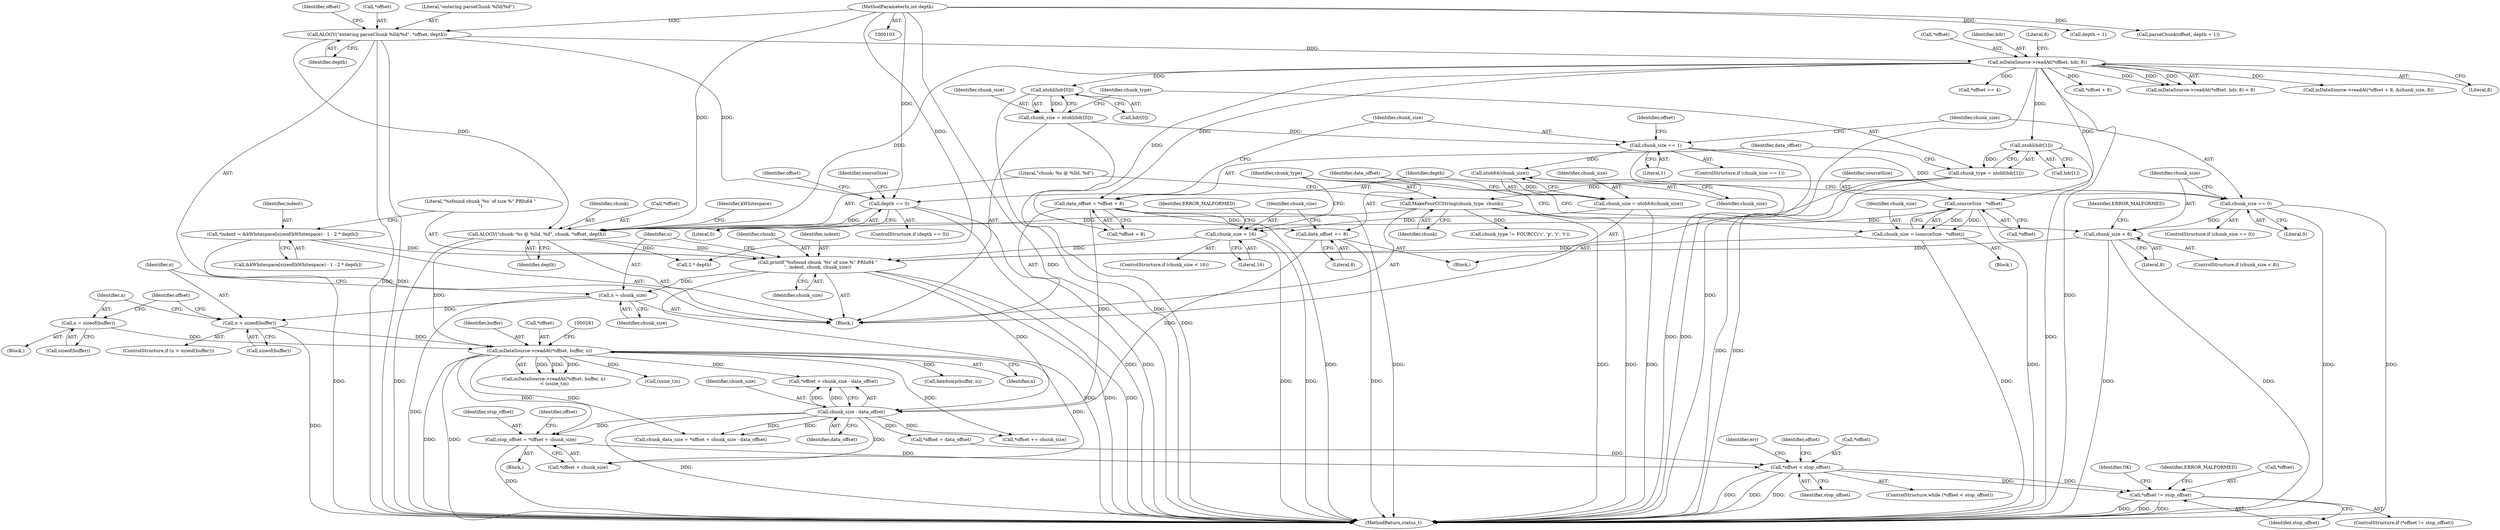 digraph "0_Android_463a6f807e187828442949d1924e143cf07778c6@integer" {
"1000324" [label="(Call,stop_offset = *offset + chunk_size)"];
"1000275" [label="(Call,mDataSource->readAt(*offset, buffer, n))"];
"1000229" [label="(Call,ALOGV(\"chunk: %s @ %lld, %d\", chunk, *offset, depth))"];
"1000226" [label="(Call,MakeFourCCString(chunk_type, chunk))"];
"1000132" [label="(Call,chunk_type = ntohl(hdr[1]))"];
"1000134" [label="(Call,ntohl(hdr[1]))"];
"1000115" [label="(Call,mDataSource->readAt(*offset, hdr, 8))"];
"1000107" [label="(Call,ALOGV(\"entering parseChunk %lld/%d\", *offset, depth))"];
"1000105" [label="(MethodParameterIn,int depth)"];
"1000199" [label="(Call,sourceSize - *offset)"];
"1000185" [label="(Call,depth == 0)"];
"1000264" [label="(Call,n > sizeof(buffer))"];
"1000260" [label="(Call,n = chunk_size)"];
"1000253" [label="(Call,printf(\"%sfound chunk '%s' of size %\" PRIu64 \"\n\", indent, chunk, chunk_size))"];
"1000240" [label="(Call,*indent = &kWhitespace[sizeof(kWhitespace) - 1 - 2 * depth])"];
"1000172" [label="(Call,chunk_size < 16)"];
"1000164" [label="(Call,chunk_size = ntoh64(chunk_size))"];
"1000166" [label="(Call,ntoh64(chunk_size))"];
"1000146" [label="(Call,chunk_size == 1)"];
"1000125" [label="(Call,chunk_size = ntohl(hdr[0]))"];
"1000127" [label="(Call,ntohl(hdr[0]))"];
"1000219" [label="(Call,chunk_size < 8)"];
"1000180" [label="(Call,chunk_size == 0)"];
"1000197" [label="(Call,chunk_size = (sourceSize - *offset))"];
"1000269" [label="(Call,n = sizeof(buffer))"];
"1000296" [label="(Call,chunk_size - data_offset)"];
"1000168" [label="(Call,data_offset += 8)"];
"1000139" [label="(Call,data_offset = *offset + 8)"];
"1000335" [label="(Call,*offset < stop_offset)"];
"1000356" [label="(Call,*offset != stop_offset)"];
"1000135" [label="(Call,hdr[1])"];
"1000219" [label="(Call,chunk_size < 8)"];
"1000263" [label="(ControlStructure,if (n > sizeof(buffer)))"];
"1000274" [label="(Call,mDataSource->readAt(*offset, buffer, n)\n < (ssize_t)n)"];
"1000357" [label="(Call,*offset)"];
"1000116" [label="(Call,*offset)"];
"1000257" [label="(Identifier,chunk_size)"];
"1000250" [label="(Call,2 * depth)"];
"1000213" [label="(Identifier,offset)"];
"1000280" [label="(Call,(ssize_t)n)"];
"1000199" [label="(Call,sourceSize - *offset)"];
"1000232" [label="(Call,*offset)"];
"1000266" [label="(Call,sizeof(buffer))"];
"1000179" [label="(ControlStructure,if (chunk_size == 0))"];
"1000297" [label="(Identifier,chunk_size)"];
"1000107" [label="(Call,ALOGV(\"entering parseChunk %lld/%d\", *offset, depth))"];
"1000125" [label="(Call,chunk_size = ntohl(hdr[0]))"];
"1000229" [label="(Call,ALOGV(\"chunk: %s @ %lld, %d\", chunk, *offset, depth))"];
"1000291" [label="(Call,chunk_data_size = *offset + chunk_size - data_offset)"];
"1000165" [label="(Identifier,chunk_size)"];
"1000275" [label="(Call,mDataSource->readAt(*offset, buffer, n))"];
"1000254" [label="(Literal,\"%sfound chunk '%s' of size %\" PRIu64 \"\n\")"];
"1000345" [label="(Call,depth + 1)"];
"1000134" [label="(Call,ntohl(hdr[1]))"];
"1000196" [label="(Block,)"];
"1000230" [label="(Literal,\"chunk: %s @ %lld, %d\")"];
"1000270" [label="(Identifier,n)"];
"1000278" [label="(Identifier,buffer)"];
"1000172" [label="(Call,chunk_size < 16)"];
"1000186" [label="(Identifier,depth)"];
"1000147" [label="(Identifier,chunk_size)"];
"1000356" [label="(Call,*offset != stop_offset)"];
"1002918" [label="(MethodReturn,status_t)"];
"1000228" [label="(Identifier,chunk)"];
"1000118" [label="(Identifier,hdr)"];
"1000293" [label="(Call,*offset + chunk_size - data_offset)"];
"1000185" [label="(Call,depth == 0)"];
"1000166" [label="(Call,ntoh64(chunk_size))"];
"1000261" [label="(Identifier,n)"];
"1000127" [label="(Call,ntohl(hdr[0]))"];
"1000132" [label="(Call,chunk_type = ntohl(hdr[1]))"];
"1000177" [label="(Identifier,ERROR_MALFORMED)"];
"1000277" [label="(Identifier,offset)"];
"1000286" [label="(Call,hexdump(buffer, n))"];
"1000211" [label="(Call,*offset += 4)"];
"1000148" [label="(Literal,1)"];
"1000170" [label="(Literal,8)"];
"1000140" [label="(Identifier,data_offset)"];
"1000167" [label="(Identifier,chunk_size)"];
"1000364" [label="(Identifier,OK)"];
"1000174" [label="(Literal,16)"];
"1000149" [label="(Block,)"];
"1000260" [label="(Call,n = chunk_size)"];
"1000164" [label="(Call,chunk_size = ntoh64(chunk_size))"];
"1000184" [label="(ControlStructure,if (depth == 0))"];
"1000182" [label="(Literal,0)"];
"1000359" [label="(Identifier,stop_offset)"];
"1000141" [label="(Call,*offset + 8)"];
"1000343" [label="(Call,parseChunk(offset, depth + 1))"];
"1000126" [label="(Identifier,chunk_size)"];
"1000139" [label="(Call,data_offset = *offset + 8)"];
"1000221" [label="(Literal,8)"];
"1000332" [label="(Identifier,offset)"];
"1000237" [label="(Identifier,kWhitespace)"];
"1000298" [label="(Identifier,data_offset)"];
"1000231" [label="(Identifier,chunk)"];
"1000342" [label="(Identifier,err)"];
"1000117" [label="(Identifier,offset)"];
"1000240" [label="(Call,*indent = &kWhitespace[sizeof(kWhitespace) - 1 - 2 * depth])"];
"1000119" [label="(Literal,8)"];
"1000324" [label="(Call,stop_offset = *offset + chunk_size)"];
"1000224" [label="(Identifier,ERROR_MALFORMED)"];
"1000268" [label="(Block,)"];
"1000128" [label="(Call,hdr[0])"];
"1000111" [label="(Identifier,depth)"];
"1000187" [label="(Literal,0)"];
"1000115" [label="(Call,mDataSource->readAt(*offset, hdr, 8))"];
"1000201" [label="(Call,*offset)"];
"1000279" [label="(Identifier,n)"];
"1000169" [label="(Identifier,data_offset)"];
"1000109" [label="(Call,*offset)"];
"1000256" [label="(Identifier,chunk)"];
"1000296" [label="(Call,chunk_size - data_offset)"];
"1000168" [label="(Call,data_offset += 8)"];
"1000358" [label="(Identifier,offset)"];
"1000200" [label="(Identifier,sourceSize)"];
"1000181" [label="(Identifier,chunk_size)"];
"1000264" [label="(Call,n > sizeof(buffer))"];
"1000330" [label="(Call,*offset = data_offset)"];
"1000338" [label="(Identifier,stop_offset)"];
"1000322" [label="(Block,)"];
"1000220" [label="(Identifier,chunk_size)"];
"1000153" [label="(Call,*offset + 8)"];
"1000218" [label="(ControlStructure,if (chunk_size < 8))"];
"1000325" [label="(Identifier,stop_offset)"];
"1000180" [label="(Call,chunk_size == 0)"];
"1000253" [label="(Call,printf(\"%sfound chunk '%s' of size %\" PRIu64 \"\n\", indent, chunk, chunk_size))"];
"1000120" [label="(Literal,8)"];
"1000234" [label="(Identifier,depth)"];
"1000198" [label="(Identifier,chunk_size)"];
"1000197" [label="(Call,chunk_size = (sourceSize - *offset))"];
"1000269" [label="(Call,n = sizeof(buffer))"];
"1000146" [label="(Call,chunk_size == 1)"];
"1000326" [label="(Call,*offset + chunk_size)"];
"1000265" [label="(Identifier,n)"];
"1000155" [label="(Identifier,offset)"];
"1002911" [label="(Call,*offset += chunk_size)"];
"1000194" [label="(Identifier,sourceSize)"];
"1000108" [label="(Literal,\"entering parseChunk %lld/%d\")"];
"1000271" [label="(Call,sizeof(buffer))"];
"1000334" [label="(ControlStructure,while (*offset < stop_offset))"];
"1000242" [label="(Call,&kWhitespace[sizeof(kWhitespace) - 1 - 2 * depth])"];
"1000262" [label="(Identifier,chunk_size)"];
"1000133" [label="(Identifier,chunk_type)"];
"1000173" [label="(Identifier,chunk_size)"];
"1000301" [label="(Call,chunk_type != FOURCC('c', 'p', 'r', 't'))"];
"1000241" [label="(Identifier,indent)"];
"1000114" [label="(Call,mDataSource->readAt(*offset, hdr, 8) < 8)"];
"1000227" [label="(Identifier,chunk_type)"];
"1000335" [label="(Call,*offset < stop_offset)"];
"1000145" [label="(ControlStructure,if (chunk_size == 1))"];
"1000355" [label="(ControlStructure,if (*offset != stop_offset))"];
"1000105" [label="(MethodParameterIn,int depth)"];
"1000152" [label="(Call,mDataSource->readAt(*offset + 8, &chunk_size, 8))"];
"1000336" [label="(Call,*offset)"];
"1000276" [label="(Call,*offset)"];
"1000106" [label="(Block,)"];
"1000226" [label="(Call,MakeFourCCString(chunk_type, chunk))"];
"1000171" [label="(ControlStructure,if (chunk_size < 16))"];
"1000362" [label="(Identifier,ERROR_MALFORMED)"];
"1000255" [label="(Identifier,indent)"];
"1000324" -> "1000322"  [label="AST: "];
"1000324" -> "1000326"  [label="CFG: "];
"1000325" -> "1000324"  [label="AST: "];
"1000326" -> "1000324"  [label="AST: "];
"1000332" -> "1000324"  [label="CFG: "];
"1000324" -> "1002918"  [label="DDG: "];
"1000275" -> "1000324"  [label="DDG: "];
"1000296" -> "1000324"  [label="DDG: "];
"1000324" -> "1000335"  [label="DDG: "];
"1000275" -> "1000274"  [label="AST: "];
"1000275" -> "1000279"  [label="CFG: "];
"1000276" -> "1000275"  [label="AST: "];
"1000278" -> "1000275"  [label="AST: "];
"1000279" -> "1000275"  [label="AST: "];
"1000281" -> "1000275"  [label="CFG: "];
"1000275" -> "1002918"  [label="DDG: "];
"1000275" -> "1002918"  [label="DDG: "];
"1000275" -> "1000274"  [label="DDG: "];
"1000275" -> "1000274"  [label="DDG: "];
"1000275" -> "1000274"  [label="DDG: "];
"1000229" -> "1000275"  [label="DDG: "];
"1000264" -> "1000275"  [label="DDG: "];
"1000269" -> "1000275"  [label="DDG: "];
"1000275" -> "1000280"  [label="DDG: "];
"1000275" -> "1000286"  [label="DDG: "];
"1000275" -> "1000291"  [label="DDG: "];
"1000275" -> "1000293"  [label="DDG: "];
"1000275" -> "1000326"  [label="DDG: "];
"1000275" -> "1002911"  [label="DDG: "];
"1000229" -> "1000106"  [label="AST: "];
"1000229" -> "1000234"  [label="CFG: "];
"1000230" -> "1000229"  [label="AST: "];
"1000231" -> "1000229"  [label="AST: "];
"1000232" -> "1000229"  [label="AST: "];
"1000234" -> "1000229"  [label="AST: "];
"1000237" -> "1000229"  [label="CFG: "];
"1000229" -> "1002918"  [label="DDG: "];
"1000226" -> "1000229"  [label="DDG: "];
"1000199" -> "1000229"  [label="DDG: "];
"1000115" -> "1000229"  [label="DDG: "];
"1000185" -> "1000229"  [label="DDG: "];
"1000107" -> "1000229"  [label="DDG: "];
"1000105" -> "1000229"  [label="DDG: "];
"1000229" -> "1000250"  [label="DDG: "];
"1000229" -> "1000253"  [label="DDG: "];
"1000226" -> "1000106"  [label="AST: "];
"1000226" -> "1000228"  [label="CFG: "];
"1000227" -> "1000226"  [label="AST: "];
"1000228" -> "1000226"  [label="AST: "];
"1000230" -> "1000226"  [label="CFG: "];
"1000226" -> "1002918"  [label="DDG: "];
"1000226" -> "1002918"  [label="DDG: "];
"1000132" -> "1000226"  [label="DDG: "];
"1000226" -> "1000301"  [label="DDG: "];
"1000132" -> "1000106"  [label="AST: "];
"1000132" -> "1000134"  [label="CFG: "];
"1000133" -> "1000132"  [label="AST: "];
"1000134" -> "1000132"  [label="AST: "];
"1000140" -> "1000132"  [label="CFG: "];
"1000132" -> "1002918"  [label="DDG: "];
"1000132" -> "1002918"  [label="DDG: "];
"1000134" -> "1000132"  [label="DDG: "];
"1000134" -> "1000135"  [label="CFG: "];
"1000135" -> "1000134"  [label="AST: "];
"1000134" -> "1002918"  [label="DDG: "];
"1000115" -> "1000134"  [label="DDG: "];
"1000115" -> "1000114"  [label="AST: "];
"1000115" -> "1000119"  [label="CFG: "];
"1000116" -> "1000115"  [label="AST: "];
"1000118" -> "1000115"  [label="AST: "];
"1000119" -> "1000115"  [label="AST: "];
"1000120" -> "1000115"  [label="CFG: "];
"1000115" -> "1002918"  [label="DDG: "];
"1000115" -> "1002918"  [label="DDG: "];
"1000115" -> "1000114"  [label="DDG: "];
"1000115" -> "1000114"  [label="DDG: "];
"1000115" -> "1000114"  [label="DDG: "];
"1000107" -> "1000115"  [label="DDG: "];
"1000115" -> "1000127"  [label="DDG: "];
"1000115" -> "1000139"  [label="DDG: "];
"1000115" -> "1000141"  [label="DDG: "];
"1000115" -> "1000152"  [label="DDG: "];
"1000115" -> "1000153"  [label="DDG: "];
"1000115" -> "1000199"  [label="DDG: "];
"1000115" -> "1000211"  [label="DDG: "];
"1000107" -> "1000106"  [label="AST: "];
"1000107" -> "1000111"  [label="CFG: "];
"1000108" -> "1000107"  [label="AST: "];
"1000109" -> "1000107"  [label="AST: "];
"1000111" -> "1000107"  [label="AST: "];
"1000117" -> "1000107"  [label="CFG: "];
"1000107" -> "1002918"  [label="DDG: "];
"1000107" -> "1002918"  [label="DDG: "];
"1000105" -> "1000107"  [label="DDG: "];
"1000107" -> "1000185"  [label="DDG: "];
"1000105" -> "1000103"  [label="AST: "];
"1000105" -> "1002918"  [label="DDG: "];
"1000105" -> "1000185"  [label="DDG: "];
"1000105" -> "1000250"  [label="DDG: "];
"1000105" -> "1000343"  [label="DDG: "];
"1000105" -> "1000345"  [label="DDG: "];
"1000199" -> "1000197"  [label="AST: "];
"1000199" -> "1000201"  [label="CFG: "];
"1000200" -> "1000199"  [label="AST: "];
"1000201" -> "1000199"  [label="AST: "];
"1000197" -> "1000199"  [label="CFG: "];
"1000199" -> "1002918"  [label="DDG: "];
"1000199" -> "1000197"  [label="DDG: "];
"1000199" -> "1000197"  [label="DDG: "];
"1000185" -> "1000184"  [label="AST: "];
"1000185" -> "1000187"  [label="CFG: "];
"1000186" -> "1000185"  [label="AST: "];
"1000187" -> "1000185"  [label="AST: "];
"1000194" -> "1000185"  [label="CFG: "];
"1000213" -> "1000185"  [label="CFG: "];
"1000185" -> "1002918"  [label="DDG: "];
"1000185" -> "1002918"  [label="DDG: "];
"1000264" -> "1000263"  [label="AST: "];
"1000264" -> "1000266"  [label="CFG: "];
"1000265" -> "1000264"  [label="AST: "];
"1000266" -> "1000264"  [label="AST: "];
"1000270" -> "1000264"  [label="CFG: "];
"1000277" -> "1000264"  [label="CFG: "];
"1000264" -> "1002918"  [label="DDG: "];
"1000260" -> "1000264"  [label="DDG: "];
"1000260" -> "1000106"  [label="AST: "];
"1000260" -> "1000262"  [label="CFG: "];
"1000261" -> "1000260"  [label="AST: "];
"1000262" -> "1000260"  [label="AST: "];
"1000265" -> "1000260"  [label="CFG: "];
"1000260" -> "1002918"  [label="DDG: "];
"1000253" -> "1000260"  [label="DDG: "];
"1000253" -> "1000106"  [label="AST: "];
"1000253" -> "1000257"  [label="CFG: "];
"1000254" -> "1000253"  [label="AST: "];
"1000255" -> "1000253"  [label="AST: "];
"1000256" -> "1000253"  [label="AST: "];
"1000257" -> "1000253"  [label="AST: "];
"1000261" -> "1000253"  [label="CFG: "];
"1000253" -> "1002918"  [label="DDG: "];
"1000253" -> "1002918"  [label="DDG: "];
"1000253" -> "1002918"  [label="DDG: "];
"1000240" -> "1000253"  [label="DDG: "];
"1000172" -> "1000253"  [label="DDG: "];
"1000219" -> "1000253"  [label="DDG: "];
"1000197" -> "1000253"  [label="DDG: "];
"1000253" -> "1000296"  [label="DDG: "];
"1000240" -> "1000106"  [label="AST: "];
"1000240" -> "1000242"  [label="CFG: "];
"1000241" -> "1000240"  [label="AST: "];
"1000242" -> "1000240"  [label="AST: "];
"1000254" -> "1000240"  [label="CFG: "];
"1000240" -> "1002918"  [label="DDG: "];
"1000172" -> "1000171"  [label="AST: "];
"1000172" -> "1000174"  [label="CFG: "];
"1000173" -> "1000172"  [label="AST: "];
"1000174" -> "1000172"  [label="AST: "];
"1000177" -> "1000172"  [label="CFG: "];
"1000227" -> "1000172"  [label="CFG: "];
"1000172" -> "1002918"  [label="DDG: "];
"1000172" -> "1002918"  [label="DDG: "];
"1000164" -> "1000172"  [label="DDG: "];
"1000164" -> "1000149"  [label="AST: "];
"1000164" -> "1000166"  [label="CFG: "];
"1000165" -> "1000164"  [label="AST: "];
"1000166" -> "1000164"  [label="AST: "];
"1000169" -> "1000164"  [label="CFG: "];
"1000164" -> "1002918"  [label="DDG: "];
"1000166" -> "1000164"  [label="DDG: "];
"1000166" -> "1000167"  [label="CFG: "];
"1000167" -> "1000166"  [label="AST: "];
"1000146" -> "1000166"  [label="DDG: "];
"1000146" -> "1000145"  [label="AST: "];
"1000146" -> "1000148"  [label="CFG: "];
"1000147" -> "1000146"  [label="AST: "];
"1000148" -> "1000146"  [label="AST: "];
"1000155" -> "1000146"  [label="CFG: "];
"1000181" -> "1000146"  [label="CFG: "];
"1000146" -> "1002918"  [label="DDG: "];
"1000146" -> "1002918"  [label="DDG: "];
"1000125" -> "1000146"  [label="DDG: "];
"1000146" -> "1000180"  [label="DDG: "];
"1000125" -> "1000106"  [label="AST: "];
"1000125" -> "1000127"  [label="CFG: "];
"1000126" -> "1000125"  [label="AST: "];
"1000127" -> "1000125"  [label="AST: "];
"1000133" -> "1000125"  [label="CFG: "];
"1000125" -> "1002918"  [label="DDG: "];
"1000127" -> "1000125"  [label="DDG: "];
"1000127" -> "1000128"  [label="CFG: "];
"1000128" -> "1000127"  [label="AST: "];
"1000127" -> "1002918"  [label="DDG: "];
"1000219" -> "1000218"  [label="AST: "];
"1000219" -> "1000221"  [label="CFG: "];
"1000220" -> "1000219"  [label="AST: "];
"1000221" -> "1000219"  [label="AST: "];
"1000224" -> "1000219"  [label="CFG: "];
"1000227" -> "1000219"  [label="CFG: "];
"1000219" -> "1002918"  [label="DDG: "];
"1000219" -> "1002918"  [label="DDG: "];
"1000180" -> "1000219"  [label="DDG: "];
"1000180" -> "1000179"  [label="AST: "];
"1000180" -> "1000182"  [label="CFG: "];
"1000181" -> "1000180"  [label="AST: "];
"1000182" -> "1000180"  [label="AST: "];
"1000186" -> "1000180"  [label="CFG: "];
"1000220" -> "1000180"  [label="CFG: "];
"1000180" -> "1002918"  [label="DDG: "];
"1000180" -> "1002918"  [label="DDG: "];
"1000197" -> "1000196"  [label="AST: "];
"1000198" -> "1000197"  [label="AST: "];
"1000227" -> "1000197"  [label="CFG: "];
"1000197" -> "1002918"  [label="DDG: "];
"1000269" -> "1000268"  [label="AST: "];
"1000269" -> "1000271"  [label="CFG: "];
"1000270" -> "1000269"  [label="AST: "];
"1000271" -> "1000269"  [label="AST: "];
"1000277" -> "1000269"  [label="CFG: "];
"1000296" -> "1000293"  [label="AST: "];
"1000296" -> "1000298"  [label="CFG: "];
"1000297" -> "1000296"  [label="AST: "];
"1000298" -> "1000296"  [label="AST: "];
"1000293" -> "1000296"  [label="CFG: "];
"1000296" -> "1002918"  [label="DDG: "];
"1000296" -> "1000291"  [label="DDG: "];
"1000296" -> "1000291"  [label="DDG: "];
"1000296" -> "1000293"  [label="DDG: "];
"1000296" -> "1000293"  [label="DDG: "];
"1000168" -> "1000296"  [label="DDG: "];
"1000139" -> "1000296"  [label="DDG: "];
"1000296" -> "1000326"  [label="DDG: "];
"1000296" -> "1000330"  [label="DDG: "];
"1000296" -> "1002911"  [label="DDG: "];
"1000168" -> "1000149"  [label="AST: "];
"1000168" -> "1000170"  [label="CFG: "];
"1000169" -> "1000168"  [label="AST: "];
"1000170" -> "1000168"  [label="AST: "];
"1000173" -> "1000168"  [label="CFG: "];
"1000168" -> "1002918"  [label="DDG: "];
"1000139" -> "1000168"  [label="DDG: "];
"1000139" -> "1000106"  [label="AST: "];
"1000139" -> "1000141"  [label="CFG: "];
"1000140" -> "1000139"  [label="AST: "];
"1000141" -> "1000139"  [label="AST: "];
"1000147" -> "1000139"  [label="CFG: "];
"1000139" -> "1002918"  [label="DDG: "];
"1000139" -> "1002918"  [label="DDG: "];
"1000335" -> "1000334"  [label="AST: "];
"1000335" -> "1000338"  [label="CFG: "];
"1000336" -> "1000335"  [label="AST: "];
"1000338" -> "1000335"  [label="AST: "];
"1000342" -> "1000335"  [label="CFG: "];
"1000358" -> "1000335"  [label="CFG: "];
"1000335" -> "1002918"  [label="DDG: "];
"1000335" -> "1002918"  [label="DDG: "];
"1000335" -> "1002918"  [label="DDG: "];
"1000330" -> "1000335"  [label="DDG: "];
"1000335" -> "1000356"  [label="DDG: "];
"1000335" -> "1000356"  [label="DDG: "];
"1000356" -> "1000355"  [label="AST: "];
"1000356" -> "1000359"  [label="CFG: "];
"1000357" -> "1000356"  [label="AST: "];
"1000359" -> "1000356"  [label="AST: "];
"1000362" -> "1000356"  [label="CFG: "];
"1000364" -> "1000356"  [label="CFG: "];
"1000356" -> "1002918"  [label="DDG: "];
"1000356" -> "1002918"  [label="DDG: "];
"1000356" -> "1002918"  [label="DDG: "];
}
